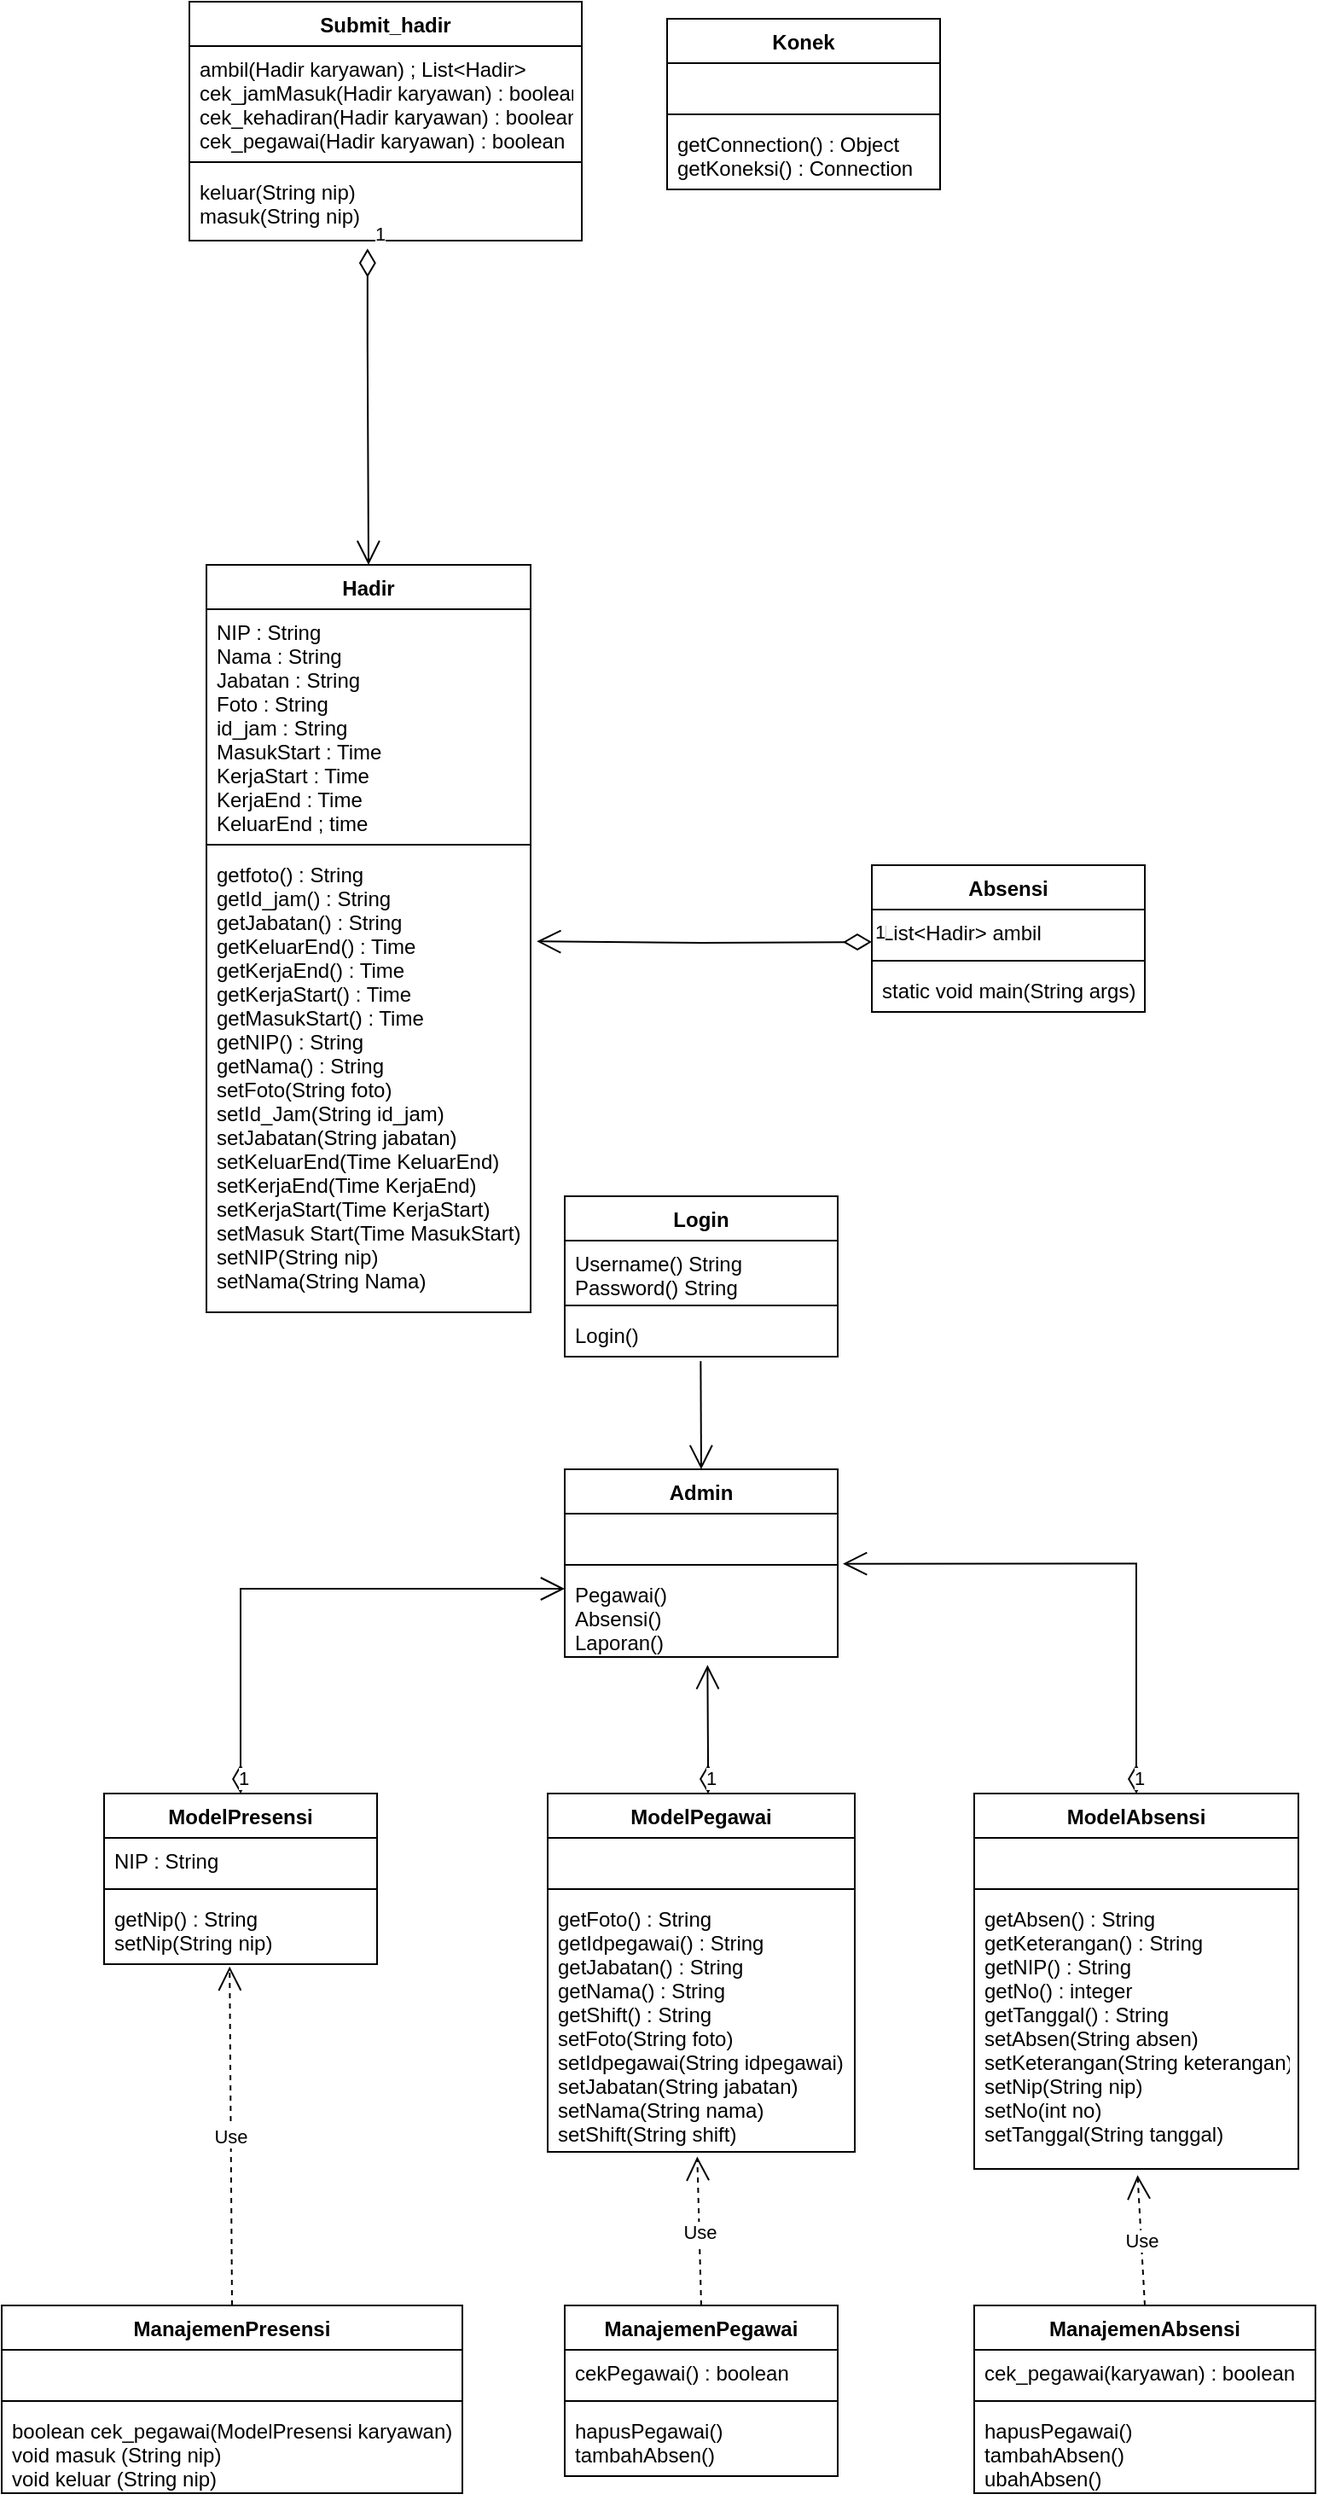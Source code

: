 <mxfile version="20.0.1" type="device"><diagram id="p2EIYzt5fpmSV5FNmHOt" name="Page-1"><mxGraphModel dx="1609" dy="428" grid="1" gridSize="10" guides="1" tooltips="1" connect="1" arrows="1" fold="1" page="1" pageScale="1" pageWidth="827" pageHeight="1169" math="0" shadow="0"><root><mxCell id="0"/><mxCell id="1" parent="0"/><mxCell id="DEyd1NVxANWmtVA_tkIM-1" value="Submit_hadir" style="swimlane;fontStyle=1;align=center;verticalAlign=top;childLayout=stackLayout;horizontal=1;startSize=26;horizontalStack=0;resizeParent=1;resizeParentMax=0;resizeLast=0;collapsible=1;marginBottom=0;" parent="1" vertex="1"><mxGeometry x="100" y="170" width="230" height="140" as="geometry"/></mxCell><mxCell id="DEyd1NVxANWmtVA_tkIM-2" value="ambil(Hadir karyawan) ; List&lt;Hadir&gt;&#10;cek_jamMasuk(Hadir karyawan) : boolean&#10;cek_kehadiran(Hadir karyawan) : boolean&#10;cek_pegawai(Hadir karyawan) : boolean" style="text;strokeColor=none;fillColor=none;align=left;verticalAlign=top;spacingLeft=4;spacingRight=4;overflow=hidden;rotatable=0;points=[[0,0.5],[1,0.5]];portConstraint=eastwest;" parent="DEyd1NVxANWmtVA_tkIM-1" vertex="1"><mxGeometry y="26" width="230" height="64" as="geometry"/></mxCell><mxCell id="DEyd1NVxANWmtVA_tkIM-3" value="" style="line;strokeWidth=1;fillColor=none;align=left;verticalAlign=middle;spacingTop=-1;spacingLeft=3;spacingRight=3;rotatable=0;labelPosition=right;points=[];portConstraint=eastwest;" parent="DEyd1NVxANWmtVA_tkIM-1" vertex="1"><mxGeometry y="90" width="230" height="8" as="geometry"/></mxCell><mxCell id="DEyd1NVxANWmtVA_tkIM-4" value="keluar(String nip)&#10;masuk(String nip)" style="text;strokeColor=none;fillColor=none;align=left;verticalAlign=top;spacingLeft=4;spacingRight=4;overflow=hidden;rotatable=0;points=[[0,0.5],[1,0.5]];portConstraint=eastwest;" parent="DEyd1NVxANWmtVA_tkIM-1" vertex="1"><mxGeometry y="98" width="230" height="42" as="geometry"/></mxCell><mxCell id="JdNdFE50VJTCkBaNB4em-8" value="Hadir" style="swimlane;fontStyle=1;align=center;verticalAlign=top;childLayout=stackLayout;horizontal=1;startSize=26;horizontalStack=0;resizeParent=1;resizeParentMax=0;resizeLast=0;collapsible=1;marginBottom=0;" parent="1" vertex="1"><mxGeometry x="110" y="500" width="190" height="438" as="geometry"/></mxCell><mxCell id="JdNdFE50VJTCkBaNB4em-9" value="NIP : String&#10;Nama : String&#10;Jabatan : String&#10;Foto : String&#10;id_jam : String&#10;MasukStart : Time&#10;KerjaStart : Time&#10;KerjaEnd : Time&#10;KeluarEnd ; time" style="text;strokeColor=none;fillColor=none;align=left;verticalAlign=top;spacingLeft=4;spacingRight=4;overflow=hidden;rotatable=0;points=[[0,0.5],[1,0.5]];portConstraint=eastwest;" parent="JdNdFE50VJTCkBaNB4em-8" vertex="1"><mxGeometry y="26" width="190" height="134" as="geometry"/></mxCell><mxCell id="JdNdFE50VJTCkBaNB4em-10" value="" style="line;strokeWidth=1;fillColor=none;align=left;verticalAlign=middle;spacingTop=-1;spacingLeft=3;spacingRight=3;rotatable=0;labelPosition=right;points=[];portConstraint=eastwest;" parent="JdNdFE50VJTCkBaNB4em-8" vertex="1"><mxGeometry y="160" width="190" height="8" as="geometry"/></mxCell><mxCell id="JdNdFE50VJTCkBaNB4em-11" value="getfoto() : String&#10;getId_jam() : String&#10;getJabatan() : String&#10;getKeluarEnd() : Time&#10;getKerjaEnd() : Time&#10;getKerjaStart() : Time&#10;getMasukStart() : Time&#10;getNIP() : String&#10;getNama() : String&#10;setFoto(String foto)&#10;setId_Jam(String id_jam)&#10;setJabatan(String jabatan)&#10;setKeluarEnd(Time KeluarEnd)&#10;setKerjaEnd(Time KerjaEnd)&#10;setKerjaStart(Time KerjaStart)&#10;setMasuk Start(Time MasukStart)&#10;setNIP(String nip)&#10;setNama(String Nama)" style="text;strokeColor=none;fillColor=none;align=left;verticalAlign=top;spacingLeft=4;spacingRight=4;overflow=hidden;rotatable=0;points=[[0,0.5],[1,0.5]];portConstraint=eastwest;" parent="JdNdFE50VJTCkBaNB4em-8" vertex="1"><mxGeometry y="168" width="190" height="270" as="geometry"/></mxCell><mxCell id="JdNdFE50VJTCkBaNB4em-16" value="Konek" style="swimlane;fontStyle=1;align=center;verticalAlign=top;childLayout=stackLayout;horizontal=1;startSize=26;horizontalStack=0;resizeParent=1;resizeParentMax=0;resizeLast=0;collapsible=1;marginBottom=0;" parent="1" vertex="1"><mxGeometry x="380" y="180" width="160" height="100" as="geometry"/></mxCell><mxCell id="JdNdFE50VJTCkBaNB4em-17" value=" " style="text;strokeColor=none;fillColor=none;align=left;verticalAlign=top;spacingLeft=4;spacingRight=4;overflow=hidden;rotatable=0;points=[[0,0.5],[1,0.5]];portConstraint=eastwest;" parent="JdNdFE50VJTCkBaNB4em-16" vertex="1"><mxGeometry y="26" width="160" height="26" as="geometry"/></mxCell><mxCell id="JdNdFE50VJTCkBaNB4em-18" value="" style="line;strokeWidth=1;fillColor=none;align=left;verticalAlign=middle;spacingTop=-1;spacingLeft=3;spacingRight=3;rotatable=0;labelPosition=right;points=[];portConstraint=eastwest;" parent="JdNdFE50VJTCkBaNB4em-16" vertex="1"><mxGeometry y="52" width="160" height="8" as="geometry"/></mxCell><mxCell id="JdNdFE50VJTCkBaNB4em-19" value="getConnection() : Object&#10;getKoneksi() : Connection" style="text;strokeColor=none;fillColor=none;align=left;verticalAlign=top;spacingLeft=4;spacingRight=4;overflow=hidden;rotatable=0;points=[[0,0.5],[1,0.5]];portConstraint=eastwest;" parent="JdNdFE50VJTCkBaNB4em-16" vertex="1"><mxGeometry y="60" width="160" height="40" as="geometry"/></mxCell><mxCell id="V5S9HlzaldqHCT7EIRAC-5" value="ManajemenAbsensi" style="swimlane;fontStyle=1;align=center;verticalAlign=top;childLayout=stackLayout;horizontal=1;startSize=26;horizontalStack=0;resizeParent=1;resizeParentMax=0;resizeLast=0;collapsible=1;marginBottom=0;" parent="1" vertex="1"><mxGeometry x="560" y="1520" width="200" height="110" as="geometry"/></mxCell><mxCell id="V5S9HlzaldqHCT7EIRAC-6" value="cek_pegawai(karyawan) : boolean" style="text;strokeColor=none;fillColor=none;align=left;verticalAlign=top;spacingLeft=4;spacingRight=4;overflow=hidden;rotatable=0;points=[[0,0.5],[1,0.5]];portConstraint=eastwest;" parent="V5S9HlzaldqHCT7EIRAC-5" vertex="1"><mxGeometry y="26" width="200" height="26" as="geometry"/></mxCell><mxCell id="V5S9HlzaldqHCT7EIRAC-7" value="" style="line;strokeWidth=1;fillColor=none;align=left;verticalAlign=middle;spacingTop=-1;spacingLeft=3;spacingRight=3;rotatable=0;labelPosition=right;points=[];portConstraint=eastwest;" parent="V5S9HlzaldqHCT7EIRAC-5" vertex="1"><mxGeometry y="52" width="200" height="8" as="geometry"/></mxCell><mxCell id="V5S9HlzaldqHCT7EIRAC-8" value="hapusPegawai()&#10;tambahAbsen()&#10;ubahAbsen()" style="text;strokeColor=none;fillColor=none;align=left;verticalAlign=top;spacingLeft=4;spacingRight=4;overflow=hidden;rotatable=0;points=[[0,0.5],[1,0.5]];portConstraint=eastwest;" parent="V5S9HlzaldqHCT7EIRAC-5" vertex="1"><mxGeometry y="60" width="200" height="50" as="geometry"/></mxCell><mxCell id="V5S9HlzaldqHCT7EIRAC-9" value="ManajemenPegawai" style="swimlane;fontStyle=1;align=center;verticalAlign=top;childLayout=stackLayout;horizontal=1;startSize=26;horizontalStack=0;resizeParent=1;resizeParentMax=0;resizeLast=0;collapsible=1;marginBottom=0;" parent="1" vertex="1"><mxGeometry x="320" y="1520" width="160" height="100" as="geometry"/></mxCell><mxCell id="V5S9HlzaldqHCT7EIRAC-10" value="cekPegawai() : boolean" style="text;strokeColor=none;fillColor=none;align=left;verticalAlign=top;spacingLeft=4;spacingRight=4;overflow=hidden;rotatable=0;points=[[0,0.5],[1,0.5]];portConstraint=eastwest;" parent="V5S9HlzaldqHCT7EIRAC-9" vertex="1"><mxGeometry y="26" width="160" height="26" as="geometry"/></mxCell><mxCell id="V5S9HlzaldqHCT7EIRAC-11" value="" style="line;strokeWidth=1;fillColor=none;align=left;verticalAlign=middle;spacingTop=-1;spacingLeft=3;spacingRight=3;rotatable=0;labelPosition=right;points=[];portConstraint=eastwest;" parent="V5S9HlzaldqHCT7EIRAC-9" vertex="1"><mxGeometry y="52" width="160" height="8" as="geometry"/></mxCell><mxCell id="V5S9HlzaldqHCT7EIRAC-12" value="hapusPegawai()&#10;tambahAbsen()" style="text;strokeColor=none;fillColor=none;align=left;verticalAlign=top;spacingLeft=4;spacingRight=4;overflow=hidden;rotatable=0;points=[[0,0.5],[1,0.5]];portConstraint=eastwest;" parent="V5S9HlzaldqHCT7EIRAC-9" vertex="1"><mxGeometry y="60" width="160" height="40" as="geometry"/></mxCell><mxCell id="V5S9HlzaldqHCT7EIRAC-13" value="ModelAbsensi" style="swimlane;fontStyle=1;align=center;verticalAlign=top;childLayout=stackLayout;horizontal=1;startSize=26;horizontalStack=0;resizeParent=1;resizeParentMax=0;resizeLast=0;collapsible=1;marginBottom=0;" parent="1" vertex="1"><mxGeometry x="560" y="1220" width="190" height="220" as="geometry"/></mxCell><mxCell id="V5S9HlzaldqHCT7EIRAC-14" value=" " style="text;strokeColor=none;fillColor=none;align=left;verticalAlign=top;spacingLeft=4;spacingRight=4;overflow=hidden;rotatable=0;points=[[0,0.5],[1,0.5]];portConstraint=eastwest;" parent="V5S9HlzaldqHCT7EIRAC-13" vertex="1"><mxGeometry y="26" width="190" height="26" as="geometry"/></mxCell><mxCell id="V5S9HlzaldqHCT7EIRAC-15" value="" style="line;strokeWidth=1;fillColor=none;align=left;verticalAlign=middle;spacingTop=-1;spacingLeft=3;spacingRight=3;rotatable=0;labelPosition=right;points=[];portConstraint=eastwest;" parent="V5S9HlzaldqHCT7EIRAC-13" vertex="1"><mxGeometry y="52" width="190" height="8" as="geometry"/></mxCell><mxCell id="V5S9HlzaldqHCT7EIRAC-16" value="getAbsen() : String&#10;getKeterangan() : String&#10;getNIP() : String&#10;getNo() : integer&#10;getTanggal() : String&#10;setAbsen(String absen)&#10;setKeterangan(String keterangan)&#10;setNip(String nip)&#10;setNo(int no)&#10;setTanggal(String tanggal)" style="text;strokeColor=none;fillColor=none;align=left;verticalAlign=top;spacingLeft=4;spacingRight=4;overflow=hidden;rotatable=0;points=[[0,0.5],[1,0.5]];portConstraint=eastwest;" parent="V5S9HlzaldqHCT7EIRAC-13" vertex="1"><mxGeometry y="60" width="190" height="160" as="geometry"/></mxCell><mxCell id="V5S9HlzaldqHCT7EIRAC-21" value="ModelPresensi" style="swimlane;fontStyle=1;align=center;verticalAlign=top;childLayout=stackLayout;horizontal=1;startSize=26;horizontalStack=0;resizeParent=1;resizeParentMax=0;resizeLast=0;collapsible=1;marginBottom=0;" parent="1" vertex="1"><mxGeometry x="50" y="1220" width="160" height="100" as="geometry"/></mxCell><mxCell id="V5S9HlzaldqHCT7EIRAC-22" value="NIP : String" style="text;strokeColor=none;fillColor=none;align=left;verticalAlign=top;spacingLeft=4;spacingRight=4;overflow=hidden;rotatable=0;points=[[0,0.5],[1,0.5]];portConstraint=eastwest;" parent="V5S9HlzaldqHCT7EIRAC-21" vertex="1"><mxGeometry y="26" width="160" height="26" as="geometry"/></mxCell><mxCell id="V5S9HlzaldqHCT7EIRAC-23" value="" style="line;strokeWidth=1;fillColor=none;align=left;verticalAlign=middle;spacingTop=-1;spacingLeft=3;spacingRight=3;rotatable=0;labelPosition=right;points=[];portConstraint=eastwest;" parent="V5S9HlzaldqHCT7EIRAC-21" vertex="1"><mxGeometry y="52" width="160" height="8" as="geometry"/></mxCell><mxCell id="V5S9HlzaldqHCT7EIRAC-24" value="getNip() : String&#10;setNip(String nip)" style="text;strokeColor=none;fillColor=none;align=left;verticalAlign=top;spacingLeft=4;spacingRight=4;overflow=hidden;rotatable=0;points=[[0,0.5],[1,0.5]];portConstraint=eastwest;" parent="V5S9HlzaldqHCT7EIRAC-21" vertex="1"><mxGeometry y="60" width="160" height="40" as="geometry"/></mxCell><mxCell id="V5S9HlzaldqHCT7EIRAC-25" value="ModelPegawai" style="swimlane;fontStyle=1;align=center;verticalAlign=top;childLayout=stackLayout;horizontal=1;startSize=26;horizontalStack=0;resizeParent=1;resizeParentMax=0;resizeLast=0;collapsible=1;marginBottom=0;" parent="1" vertex="1"><mxGeometry x="310" y="1220" width="180" height="210" as="geometry"/></mxCell><mxCell id="V5S9HlzaldqHCT7EIRAC-26" value=" " style="text;strokeColor=none;fillColor=none;align=left;verticalAlign=top;spacingLeft=4;spacingRight=4;overflow=hidden;rotatable=0;points=[[0,0.5],[1,0.5]];portConstraint=eastwest;" parent="V5S9HlzaldqHCT7EIRAC-25" vertex="1"><mxGeometry y="26" width="180" height="26" as="geometry"/></mxCell><mxCell id="V5S9HlzaldqHCT7EIRAC-27" value="" style="line;strokeWidth=1;fillColor=none;align=left;verticalAlign=middle;spacingTop=-1;spacingLeft=3;spacingRight=3;rotatable=0;labelPosition=right;points=[];portConstraint=eastwest;" parent="V5S9HlzaldqHCT7EIRAC-25" vertex="1"><mxGeometry y="52" width="180" height="8" as="geometry"/></mxCell><mxCell id="V5S9HlzaldqHCT7EIRAC-28" value="getFoto() : String&#10;getIdpegawai() : String&#10;getJabatan() : String&#10;getNama() : String&#10;getShift() : String&#10;setFoto(String foto)&#10;setIdpegawai(String idpegawai)&#10;setJabatan(String jabatan)&#10;setNama(String nama)&#10;setShift(String shift)" style="text;strokeColor=none;fillColor=none;align=left;verticalAlign=top;spacingLeft=4;spacingRight=4;overflow=hidden;rotatable=0;points=[[0,0.5],[1,0.5]];portConstraint=eastwest;" parent="V5S9HlzaldqHCT7EIRAC-25" vertex="1"><mxGeometry y="60" width="180" height="150" as="geometry"/></mxCell><mxCell id="PGLl-Vgx9t3E_1ehKmEm-1" value="Absensi" style="swimlane;fontStyle=1;align=center;verticalAlign=top;childLayout=stackLayout;horizontal=1;startSize=26;horizontalStack=0;resizeParent=1;resizeParentMax=0;resizeLast=0;collapsible=1;marginBottom=0;" vertex="1" parent="1"><mxGeometry x="500" y="676" width="160" height="86" as="geometry"/></mxCell><mxCell id="PGLl-Vgx9t3E_1ehKmEm-2" value="List&lt;Hadir&gt; ambil" style="text;strokeColor=none;fillColor=none;align=left;verticalAlign=top;spacingLeft=4;spacingRight=4;overflow=hidden;rotatable=0;points=[[0,0.5],[1,0.5]];portConstraint=eastwest;" vertex="1" parent="PGLl-Vgx9t3E_1ehKmEm-1"><mxGeometry y="26" width="160" height="26" as="geometry"/></mxCell><mxCell id="PGLl-Vgx9t3E_1ehKmEm-3" value="" style="line;strokeWidth=1;fillColor=none;align=left;verticalAlign=middle;spacingTop=-1;spacingLeft=3;spacingRight=3;rotatable=0;labelPosition=right;points=[];portConstraint=eastwest;" vertex="1" parent="PGLl-Vgx9t3E_1ehKmEm-1"><mxGeometry y="52" width="160" height="8" as="geometry"/></mxCell><mxCell id="PGLl-Vgx9t3E_1ehKmEm-4" value="static void main(String args)" style="text;strokeColor=none;fillColor=none;align=left;verticalAlign=top;spacingLeft=4;spacingRight=4;overflow=hidden;rotatable=0;points=[[0,0.5],[1,0.5]];portConstraint=eastwest;" vertex="1" parent="PGLl-Vgx9t3E_1ehKmEm-1"><mxGeometry y="60" width="160" height="26" as="geometry"/></mxCell><mxCell id="PGLl-Vgx9t3E_1ehKmEm-5" value="Login" style="swimlane;fontStyle=1;align=center;verticalAlign=top;childLayout=stackLayout;horizontal=1;startSize=26;horizontalStack=0;resizeParent=1;resizeParentMax=0;resizeLast=0;collapsible=1;marginBottom=0;" vertex="1" parent="1"><mxGeometry x="320" y="870" width="160" height="94" as="geometry"/></mxCell><mxCell id="PGLl-Vgx9t3E_1ehKmEm-6" value="Username() String&#10;Password() String" style="text;strokeColor=none;fillColor=none;align=left;verticalAlign=top;spacingLeft=4;spacingRight=4;overflow=hidden;rotatable=0;points=[[0,0.5],[1,0.5]];portConstraint=eastwest;" vertex="1" parent="PGLl-Vgx9t3E_1ehKmEm-5"><mxGeometry y="26" width="160" height="34" as="geometry"/></mxCell><mxCell id="PGLl-Vgx9t3E_1ehKmEm-7" value="" style="line;strokeWidth=1;fillColor=none;align=left;verticalAlign=middle;spacingTop=-1;spacingLeft=3;spacingRight=3;rotatable=0;labelPosition=right;points=[];portConstraint=eastwest;" vertex="1" parent="PGLl-Vgx9t3E_1ehKmEm-5"><mxGeometry y="60" width="160" height="8" as="geometry"/></mxCell><mxCell id="PGLl-Vgx9t3E_1ehKmEm-8" value="Login()" style="text;strokeColor=none;fillColor=none;align=left;verticalAlign=top;spacingLeft=4;spacingRight=4;overflow=hidden;rotatable=0;points=[[0,0.5],[1,0.5]];portConstraint=eastwest;" vertex="1" parent="PGLl-Vgx9t3E_1ehKmEm-5"><mxGeometry y="68" width="160" height="26" as="geometry"/></mxCell><mxCell id="PGLl-Vgx9t3E_1ehKmEm-9" value="ManajemenPresensi" style="swimlane;fontStyle=1;align=center;verticalAlign=top;childLayout=stackLayout;horizontal=1;startSize=26;horizontalStack=0;resizeParent=1;resizeParentMax=0;resizeLast=0;collapsible=1;marginBottom=0;" vertex="1" parent="1"><mxGeometry x="-10" y="1520" width="270" height="110" as="geometry"/></mxCell><mxCell id="PGLl-Vgx9t3E_1ehKmEm-10" value=" " style="text;strokeColor=none;fillColor=none;align=left;verticalAlign=top;spacingLeft=4;spacingRight=4;overflow=hidden;rotatable=0;points=[[0,0.5],[1,0.5]];portConstraint=eastwest;" vertex="1" parent="PGLl-Vgx9t3E_1ehKmEm-9"><mxGeometry y="26" width="270" height="26" as="geometry"/></mxCell><mxCell id="PGLl-Vgx9t3E_1ehKmEm-11" value="" style="line;strokeWidth=1;fillColor=none;align=left;verticalAlign=middle;spacingTop=-1;spacingLeft=3;spacingRight=3;rotatable=0;labelPosition=right;points=[];portConstraint=eastwest;" vertex="1" parent="PGLl-Vgx9t3E_1ehKmEm-9"><mxGeometry y="52" width="270" height="8" as="geometry"/></mxCell><mxCell id="PGLl-Vgx9t3E_1ehKmEm-12" value="boolean cek_pegawai(ModelPresensi karyawan)&#10;void masuk (String nip)&#10;void keluar (String nip)&#10;" style="text;strokeColor=none;fillColor=none;align=left;verticalAlign=top;spacingLeft=4;spacingRight=4;overflow=hidden;rotatable=0;points=[[0,0.5],[1,0.5]];portConstraint=eastwest;" vertex="1" parent="PGLl-Vgx9t3E_1ehKmEm-9"><mxGeometry y="60" width="270" height="50" as="geometry"/></mxCell><mxCell id="PGLl-Vgx9t3E_1ehKmEm-14" value="Use" style="endArrow=open;endSize=12;dashed=1;html=1;rounded=0;exitX=0.5;exitY=0;exitDx=0;exitDy=0;entryX=0.46;entryY=1.033;entryDx=0;entryDy=0;entryPerimeter=0;" edge="1" parent="1" source="PGLl-Vgx9t3E_1ehKmEm-9" target="V5S9HlzaldqHCT7EIRAC-24"><mxGeometry width="160" relative="1" as="geometry"><mxPoint x="290" y="1010" as="sourcePoint"/><mxPoint x="450" y="1010" as="targetPoint"/></mxGeometry></mxCell><mxCell id="PGLl-Vgx9t3E_1ehKmEm-15" value="Use" style="endArrow=open;endSize=12;dashed=1;html=1;rounded=0;entryX=0.487;entryY=1.018;entryDx=0;entryDy=0;exitX=0.5;exitY=0;exitDx=0;exitDy=0;entryPerimeter=0;" edge="1" parent="1" source="V5S9HlzaldqHCT7EIRAC-9" target="V5S9HlzaldqHCT7EIRAC-28"><mxGeometry width="160" relative="1" as="geometry"><mxPoint x="410" y="570" as="sourcePoint"/><mxPoint x="450" y="920" as="targetPoint"/></mxGeometry></mxCell><mxCell id="PGLl-Vgx9t3E_1ehKmEm-16" value="Use" style="endArrow=open;endSize=12;dashed=1;html=1;rounded=0;entryX=0.504;entryY=1.023;entryDx=0;entryDy=0;entryPerimeter=0;exitX=0.5;exitY=0;exitDx=0;exitDy=0;" edge="1" parent="1" source="V5S9HlzaldqHCT7EIRAC-5" target="V5S9HlzaldqHCT7EIRAC-16"><mxGeometry width="160" relative="1" as="geometry"><mxPoint x="380" y="660" as="sourcePoint"/><mxPoint x="540" y="660" as="targetPoint"/></mxGeometry></mxCell><mxCell id="PGLl-Vgx9t3E_1ehKmEm-27" value="1" style="endArrow=open;html=1;endSize=12;startArrow=diamondThin;startSize=14;startFill=0;edgeStyle=orthogonalEdgeStyle;align=left;verticalAlign=bottom;rounded=0;entryX=1.019;entryY=0.195;entryDx=0;entryDy=0;entryPerimeter=0;" edge="1" parent="1" target="JdNdFE50VJTCkBaNB4em-11"><mxGeometry x="-1" y="3" relative="1" as="geometry"><mxPoint x="500" y="721" as="sourcePoint"/><mxPoint x="540" y="500" as="targetPoint"/></mxGeometry></mxCell><mxCell id="PGLl-Vgx9t3E_1ehKmEm-28" value="1" style="endArrow=open;html=1;endSize=12;startArrow=diamondThin;startSize=14;startFill=0;edgeStyle=orthogonalEdgeStyle;align=left;verticalAlign=bottom;rounded=0;entryX=0.5;entryY=0;entryDx=0;entryDy=0;exitX=0.454;exitY=1.111;exitDx=0;exitDy=0;exitPerimeter=0;" edge="1" parent="1" source="DEyd1NVxANWmtVA_tkIM-4" target="JdNdFE50VJTCkBaNB4em-8"><mxGeometry x="-1" y="3" relative="1" as="geometry"><mxPoint x="205" y="350" as="sourcePoint"/><mxPoint x="350" y="370" as="targetPoint"/><Array as="points"><mxPoint x="204" y="370"/></Array></mxGeometry></mxCell><mxCell id="PGLl-Vgx9t3E_1ehKmEm-29" value="Admin" style="swimlane;fontStyle=1;align=center;verticalAlign=top;childLayout=stackLayout;horizontal=1;startSize=26;horizontalStack=0;resizeParent=1;resizeParentMax=0;resizeLast=0;collapsible=1;marginBottom=0;" vertex="1" parent="1"><mxGeometry x="320" y="1030" width="160" height="110" as="geometry"/></mxCell><mxCell id="PGLl-Vgx9t3E_1ehKmEm-30" value=" " style="text;strokeColor=none;fillColor=none;align=left;verticalAlign=top;spacingLeft=4;spacingRight=4;overflow=hidden;rotatable=0;points=[[0,0.5],[1,0.5]];portConstraint=eastwest;" vertex="1" parent="PGLl-Vgx9t3E_1ehKmEm-29"><mxGeometry y="26" width="160" height="26" as="geometry"/></mxCell><mxCell id="PGLl-Vgx9t3E_1ehKmEm-31" value="" style="line;strokeWidth=1;fillColor=none;align=left;verticalAlign=middle;spacingTop=-1;spacingLeft=3;spacingRight=3;rotatable=0;labelPosition=right;points=[];portConstraint=eastwest;" vertex="1" parent="PGLl-Vgx9t3E_1ehKmEm-29"><mxGeometry y="52" width="160" height="8" as="geometry"/></mxCell><mxCell id="PGLl-Vgx9t3E_1ehKmEm-32" value="Pegawai()&#10;Absensi()&#10;Laporan()" style="text;strokeColor=none;fillColor=none;align=left;verticalAlign=top;spacingLeft=4;spacingRight=4;overflow=hidden;rotatable=0;points=[[0,0.5],[1,0.5]];portConstraint=eastwest;" vertex="1" parent="PGLl-Vgx9t3E_1ehKmEm-29"><mxGeometry y="60" width="160" height="50" as="geometry"/></mxCell><mxCell id="PGLl-Vgx9t3E_1ehKmEm-34" value="" style="endArrow=open;endFill=1;endSize=12;html=1;rounded=0;exitX=0.498;exitY=1.103;exitDx=0;exitDy=0;exitPerimeter=0;entryX=0.5;entryY=0;entryDx=0;entryDy=0;" edge="1" parent="1" source="PGLl-Vgx9t3E_1ehKmEm-8" target="PGLl-Vgx9t3E_1ehKmEm-29"><mxGeometry width="160" relative="1" as="geometry"><mxPoint x="380" y="970" as="sourcePoint"/><mxPoint x="540" y="970" as="targetPoint"/></mxGeometry></mxCell><mxCell id="PGLl-Vgx9t3E_1ehKmEm-35" value="1" style="endArrow=open;html=1;endSize=12;startArrow=diamondThin;startSize=14;startFill=0;edgeStyle=orthogonalEdgeStyle;align=left;verticalAlign=bottom;rounded=0;entryX=1.019;entryY=1.128;entryDx=0;entryDy=0;entryPerimeter=0;exitX=0.5;exitY=0;exitDx=0;exitDy=0;" edge="1" parent="1" source="V5S9HlzaldqHCT7EIRAC-13" target="PGLl-Vgx9t3E_1ehKmEm-30"><mxGeometry x="-1" y="3" relative="1" as="geometry"><mxPoint x="630" y="1190" as="sourcePoint"/><mxPoint x="790" y="1190" as="targetPoint"/></mxGeometry></mxCell><mxCell id="PGLl-Vgx9t3E_1ehKmEm-37" value="1" style="endArrow=open;html=1;endSize=12;startArrow=diamondThin;startSize=14;startFill=0;edgeStyle=orthogonalEdgeStyle;align=left;verticalAlign=bottom;rounded=0;exitX=0.5;exitY=0;exitDx=0;exitDy=0;" edge="1" parent="1" source="V5S9HlzaldqHCT7EIRAC-21"><mxGeometry x="-1" y="3" relative="1" as="geometry"><mxPoint x="160" y="1100" as="sourcePoint"/><mxPoint x="320" y="1100" as="targetPoint"/><Array as="points"><mxPoint x="130" y="1100"/></Array></mxGeometry></mxCell><mxCell id="PGLl-Vgx9t3E_1ehKmEm-38" value="1" style="endArrow=open;html=1;endSize=12;startArrow=diamondThin;startSize=14;startFill=0;edgeStyle=orthogonalEdgeStyle;align=left;verticalAlign=bottom;rounded=0;entryX=0.523;entryY=1.093;entryDx=0;entryDy=0;entryPerimeter=0;" edge="1" parent="1" source="V5S9HlzaldqHCT7EIRAC-25" target="PGLl-Vgx9t3E_1ehKmEm-32"><mxGeometry x="-1" y="3" relative="1" as="geometry"><mxPoint x="510" y="1330" as="sourcePoint"/><mxPoint x="510" y="1190" as="targetPoint"/><Array as="points"><mxPoint x="404" y="1200"/><mxPoint x="404" y="1200"/></Array></mxGeometry></mxCell></root></mxGraphModel></diagram></mxfile>